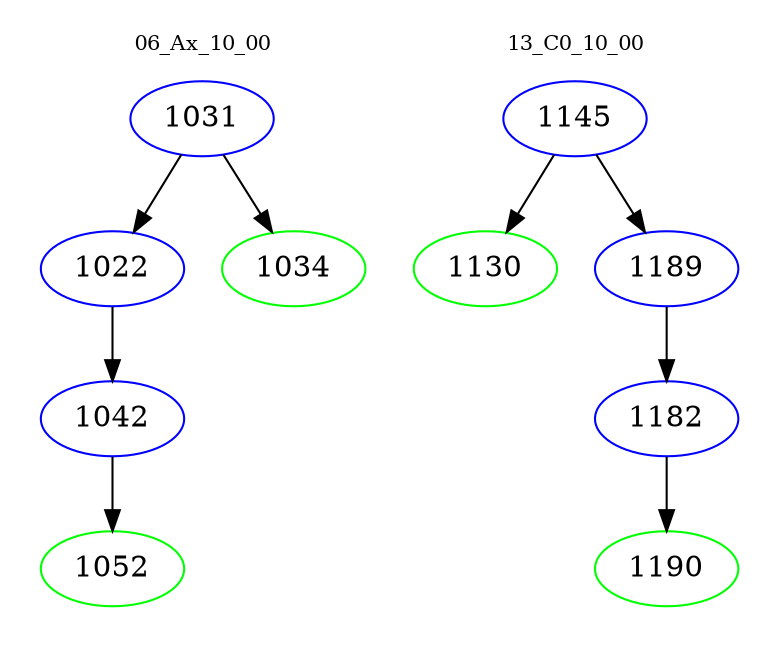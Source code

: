 digraph{
subgraph cluster_0 {
color = white
label = "06_Ax_10_00";
fontsize=10;
T0_1031 [label="1031", color="blue"]
T0_1031 -> T0_1022 [color="black"]
T0_1022 [label="1022", color="blue"]
T0_1022 -> T0_1042 [color="black"]
T0_1042 [label="1042", color="blue"]
T0_1042 -> T0_1052 [color="black"]
T0_1052 [label="1052", color="green"]
T0_1031 -> T0_1034 [color="black"]
T0_1034 [label="1034", color="green"]
}
subgraph cluster_1 {
color = white
label = "13_C0_10_00";
fontsize=10;
T1_1145 [label="1145", color="blue"]
T1_1145 -> T1_1130 [color="black"]
T1_1130 [label="1130", color="green"]
T1_1145 -> T1_1189 [color="black"]
T1_1189 [label="1189", color="blue"]
T1_1189 -> T1_1182 [color="black"]
T1_1182 [label="1182", color="blue"]
T1_1182 -> T1_1190 [color="black"]
T1_1190 [label="1190", color="green"]
}
}
